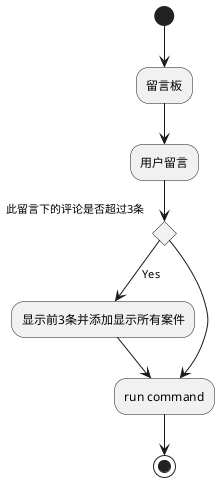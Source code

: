 @startuml
(*)  --> "留言板"
-->"用户留言"
If "此留言下的评论是否超过3条" then
--> [Yes] "显示前3条并添加显示所有案件"
--> "run command"
else
--> "run command"
Endif
-->(*)
@enduml